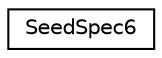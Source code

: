 digraph "Graphical Class Hierarchy"
{
 // LATEX_PDF_SIZE
  edge [fontname="Helvetica",fontsize="10",labelfontname="Helvetica",labelfontsize="10"];
  node [fontname="Helvetica",fontsize="10",shape=record];
  rankdir="LR";
  Node0 [label="SeedSpec6",height=0.2,width=0.4,color="black", fillcolor="white", style="filled",URL="$struct_seed_spec6.html",tooltip=" "];
}

